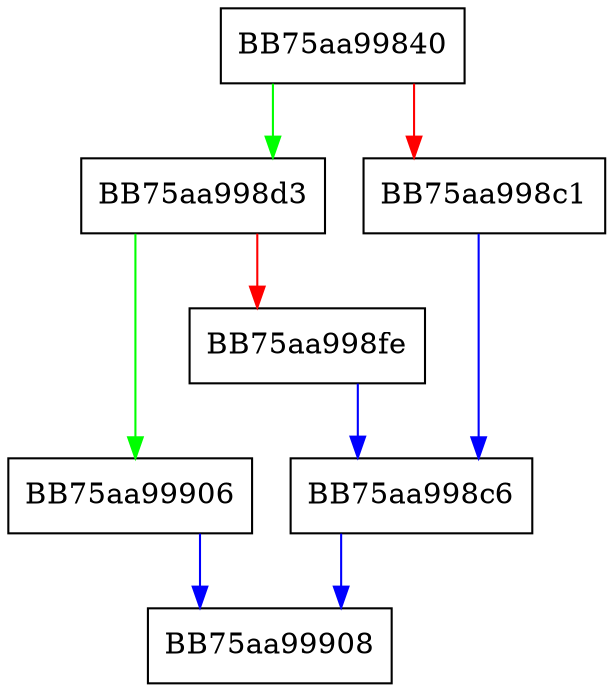 digraph memscan_init_module {
  node [shape="box"];
  graph [splines=ortho];
  BB75aa99840 -> BB75aa998d3 [color="green"];
  BB75aa99840 -> BB75aa998c1 [color="red"];
  BB75aa998c1 -> BB75aa998c6 [color="blue"];
  BB75aa998c6 -> BB75aa99908 [color="blue"];
  BB75aa998d3 -> BB75aa99906 [color="green"];
  BB75aa998d3 -> BB75aa998fe [color="red"];
  BB75aa998fe -> BB75aa998c6 [color="blue"];
  BB75aa99906 -> BB75aa99908 [color="blue"];
}